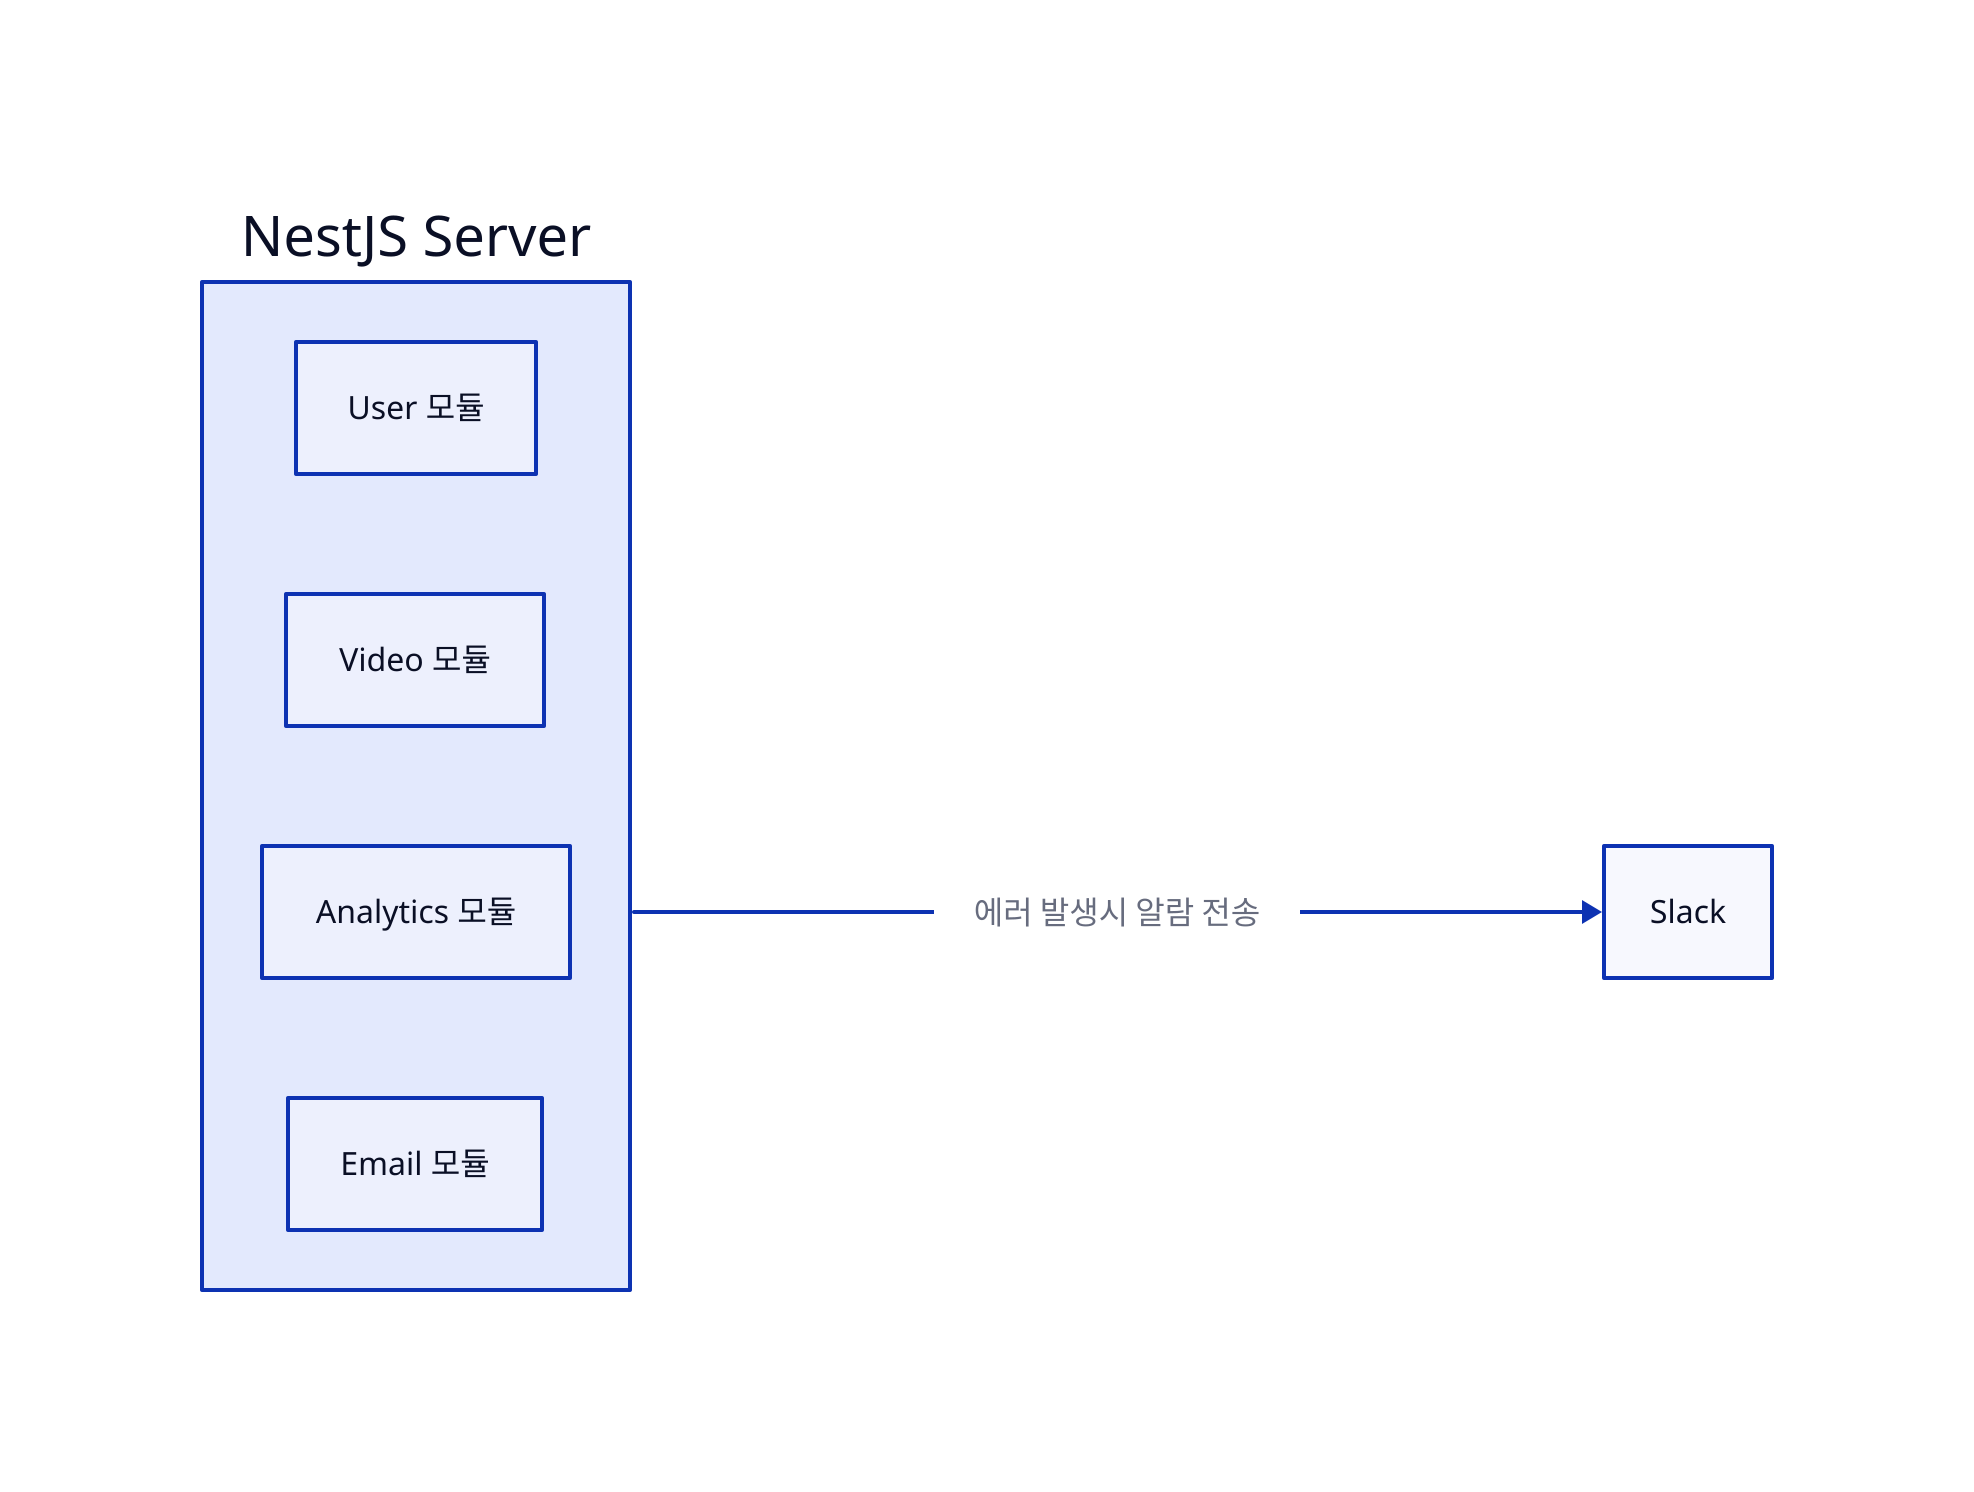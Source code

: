 direction: right

server: NestJS Server {
  user: User 모듈
  video: Video 모듈
  analytics: Analytics 모듈
  email: Email 모듈
}

slack: Slack

server -> slack: 에러 발생시 알람 전송
